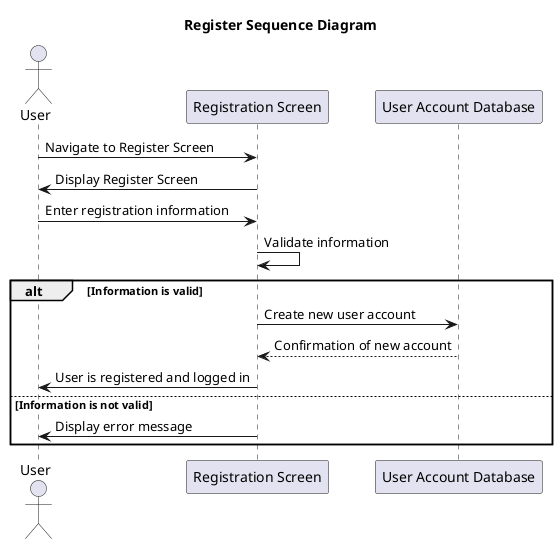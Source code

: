 @startuml register_sequence_diagram

title Register Sequence Diagram

actor User
participant "Registration Screen" as RegScreen
participant "User Account Database" as DB

User -> RegScreen: Navigate to Register Screen
RegScreen -> User: Display Register Screen
User -> RegScreen: Enter registration information
RegScreen -> RegScreen: Validate information
alt Information is valid
    RegScreen -> DB: Create new user account
    DB --> RegScreen: Confirmation of new account
    RegScreen -> User: User is registered and logged in
else Information is not valid
    RegScreen -> User: Display error message
end

@enduml